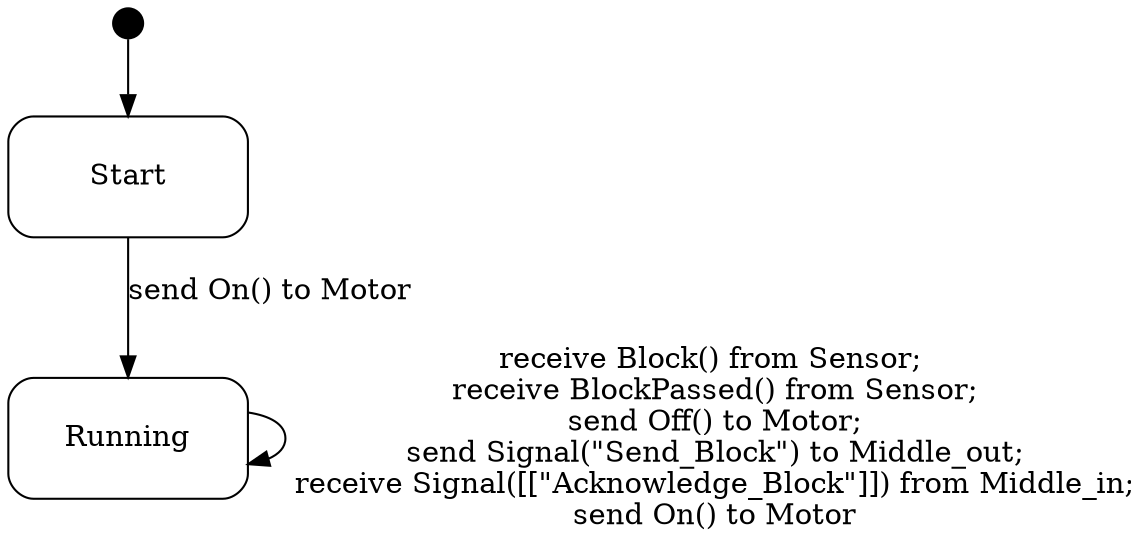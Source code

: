 digraph Single {
  compound = true;
  rank = LR;
node [shape = "point", height = "0.2"] Start_extra node [shape = "Mrecord", height = "0.8", width = "1.6"] Start Start_extra -> Start

node [shape = "Mrecord", height = "0.8", width = "1.6"] Running



Start -> Running [label = "send On() to Motor"];

Running -> Running [label = "receive Block() from Sensor;\n receive BlockPassed() from Sensor;\n send Off() to Motor;\n send Signal(\"Send_Block\") to Middle_out;\n receive Signal([[\"Acknowledge_Block\"]]) from Middle_in;\n send On() to Motor"];

}
